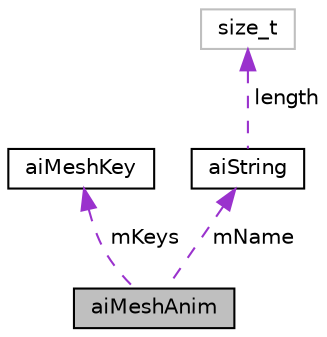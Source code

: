 digraph "aiMeshAnim"
{
  edge [fontname="Helvetica",fontsize="10",labelfontname="Helvetica",labelfontsize="10"];
  node [fontname="Helvetica",fontsize="10",shape=record];
  Node1 [label="aiMeshAnim",height=0.2,width=0.4,color="black", fillcolor="grey75", style="filled" fontcolor="black"];
  Node2 -> Node1 [dir="back",color="darkorchid3",fontsize="10",style="dashed",label=" mKeys" ];
  Node2 [label="aiMeshKey",height=0.2,width=0.4,color="black", fillcolor="white", style="filled",URL="$structai_mesh_key.html"];
  Node3 -> Node1 [dir="back",color="darkorchid3",fontsize="10",style="dashed",label=" mName" ];
  Node3 [label="aiString",height=0.2,width=0.4,color="black", fillcolor="white", style="filled",URL="$structai_string.html"];
  Node4 -> Node3 [dir="back",color="darkorchid3",fontsize="10",style="dashed",label=" length" ];
  Node4 [label="size_t",height=0.2,width=0.4,color="grey75", fillcolor="white", style="filled"];
}
